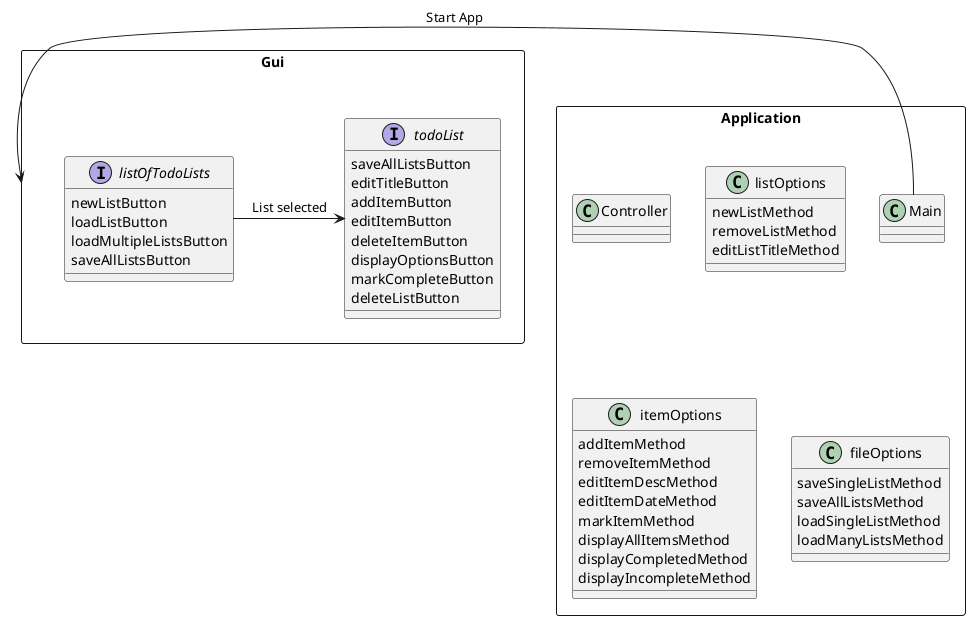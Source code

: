 @startuml
'https://plantuml.com/sequence-diagram
rectangle Gui{
interface listOfTodoLists{
newListButton
loadListButton
loadMultipleListsButton
saveAllListsButton
}
interface todoList{
saveAllListsButton
editTitleButton
addItemButton
editItemButton
deleteItemButton
displayOptionsButton
markCompleteButton
deleteListButton
}

}
rectangle Application{
Class Main
Class Controller
Class listOptions{
newListMethod
removeListMethod
editListTitleMethod
}
Class itemOptions{
addItemMethod
removeItemMethod
editItemDescMethod
editItemDateMethod
markItemMethod
displayAllItemsMethod
displayCompletedMethod
displayIncompleteMethod
}
Class fileOptions{
saveSingleListMethod
saveAllListsMethod
loadSingleListMethod
loadManyListsMethod
}
}
listOfTodoLists -> todoList:List selected

Main -> Gui :Start App
@enduml